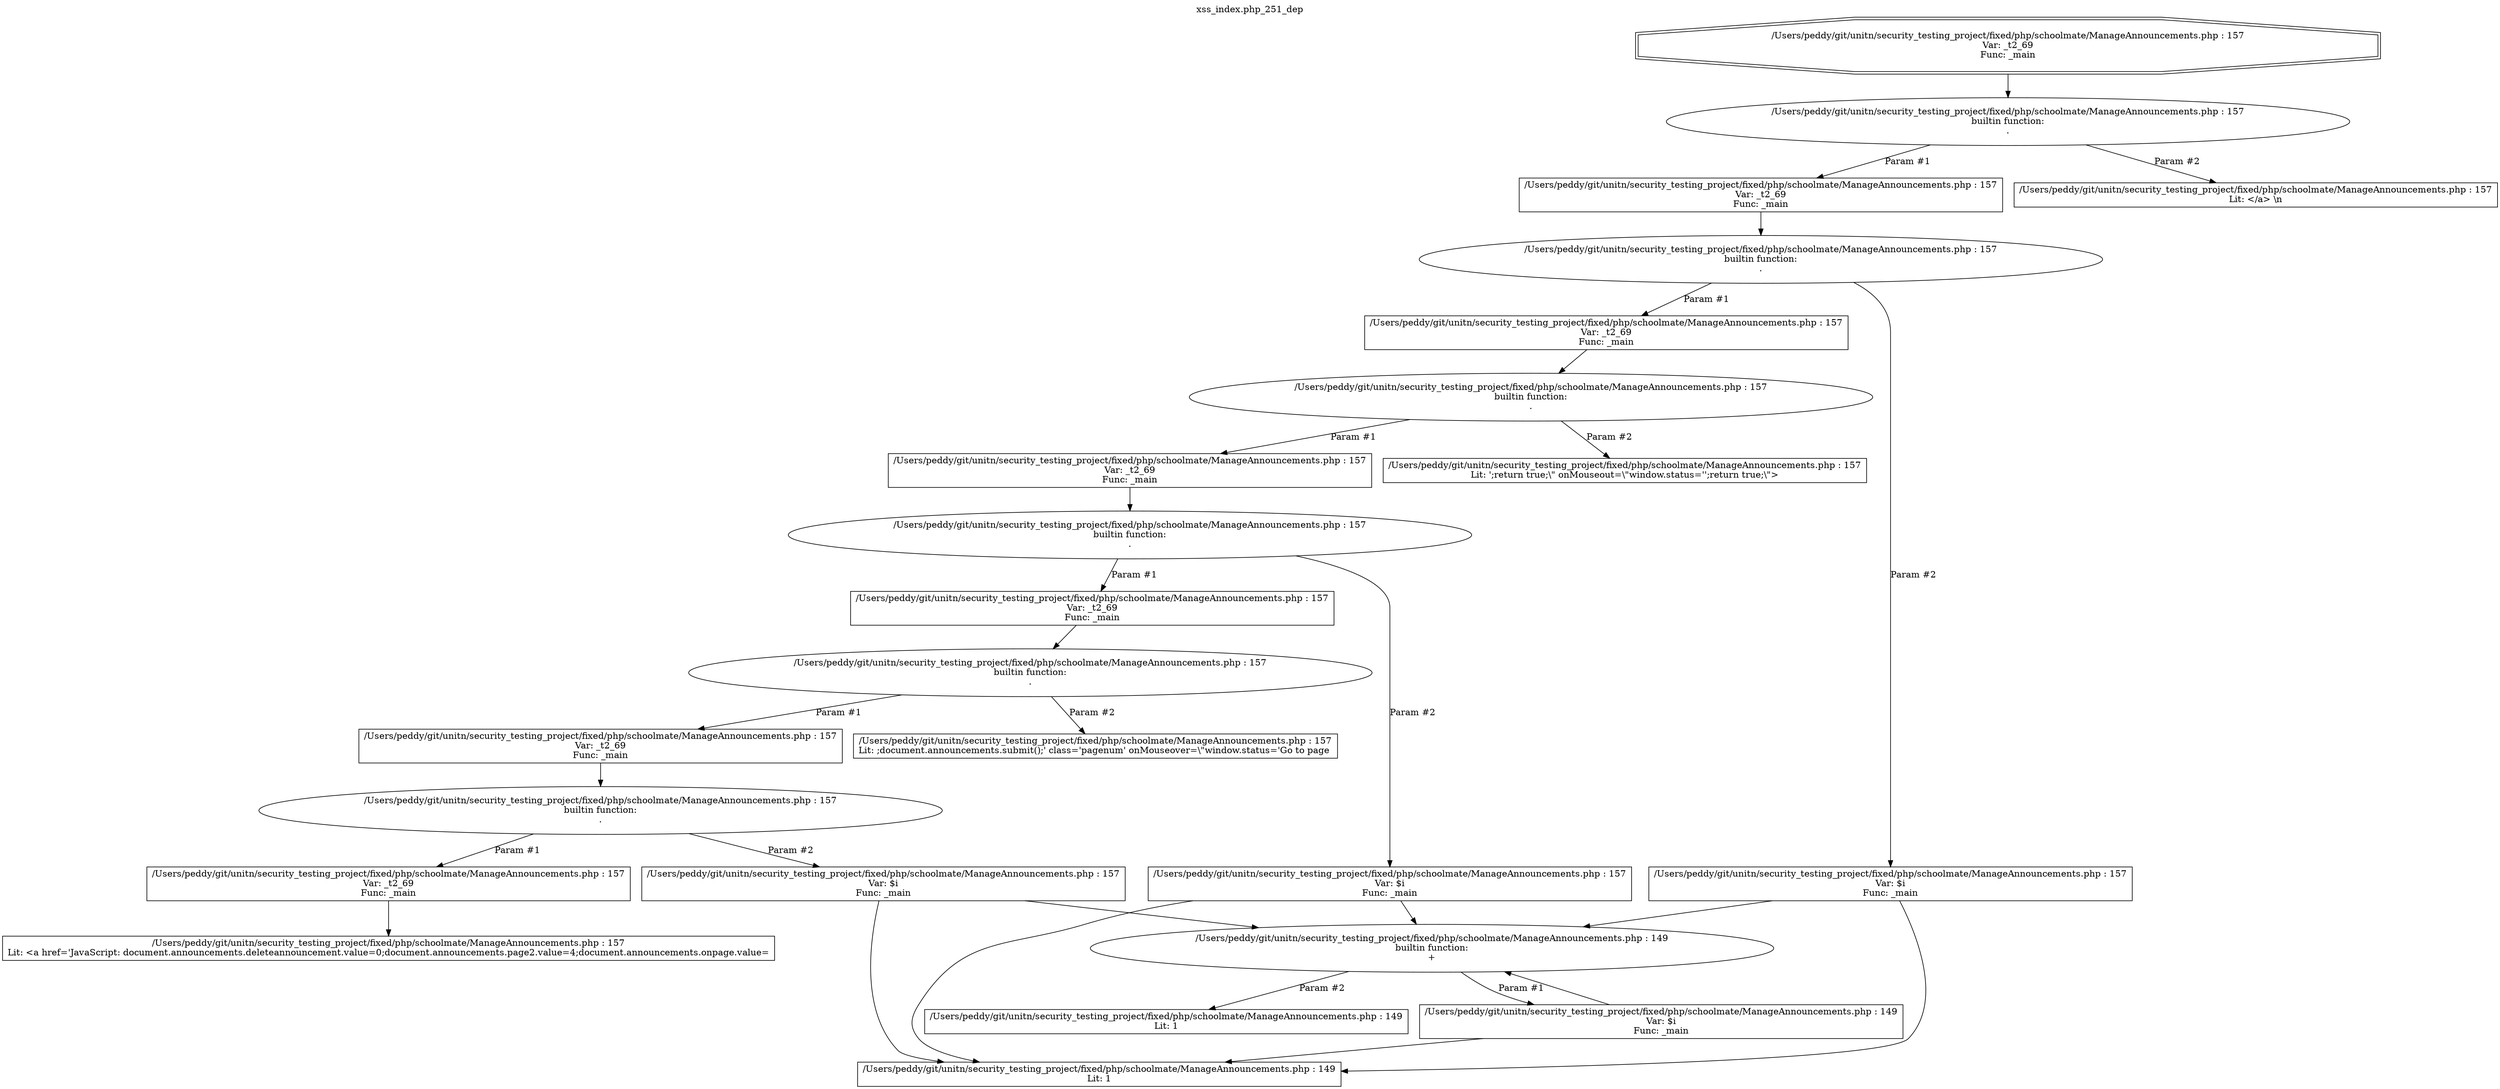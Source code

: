 digraph cfg {
  label="xss_index.php_251_dep";
  labelloc=t;
  n1 [shape=doubleoctagon, label="/Users/peddy/git/unitn/security_testing_project/fixed/php/schoolmate/ManageAnnouncements.php : 157\nVar: _t2_69\nFunc: _main\n"];
  n2 [shape=ellipse, label="/Users/peddy/git/unitn/security_testing_project/fixed/php/schoolmate/ManageAnnouncements.php : 157\nbuiltin function:\n.\n"];
  n3 [shape=box, label="/Users/peddy/git/unitn/security_testing_project/fixed/php/schoolmate/ManageAnnouncements.php : 157\nVar: _t2_69\nFunc: _main\n"];
  n4 [shape=ellipse, label="/Users/peddy/git/unitn/security_testing_project/fixed/php/schoolmate/ManageAnnouncements.php : 157\nbuiltin function:\n.\n"];
  n5 [shape=box, label="/Users/peddy/git/unitn/security_testing_project/fixed/php/schoolmate/ManageAnnouncements.php : 157\nVar: _t2_69\nFunc: _main\n"];
  n6 [shape=ellipse, label="/Users/peddy/git/unitn/security_testing_project/fixed/php/schoolmate/ManageAnnouncements.php : 157\nbuiltin function:\n.\n"];
  n7 [shape=box, label="/Users/peddy/git/unitn/security_testing_project/fixed/php/schoolmate/ManageAnnouncements.php : 157\nVar: _t2_69\nFunc: _main\n"];
  n8 [shape=ellipse, label="/Users/peddy/git/unitn/security_testing_project/fixed/php/schoolmate/ManageAnnouncements.php : 157\nbuiltin function:\n.\n"];
  n9 [shape=box, label="/Users/peddy/git/unitn/security_testing_project/fixed/php/schoolmate/ManageAnnouncements.php : 157\nVar: _t2_69\nFunc: _main\n"];
  n10 [shape=ellipse, label="/Users/peddy/git/unitn/security_testing_project/fixed/php/schoolmate/ManageAnnouncements.php : 157\nbuiltin function:\n.\n"];
  n11 [shape=box, label="/Users/peddy/git/unitn/security_testing_project/fixed/php/schoolmate/ManageAnnouncements.php : 157\nVar: _t2_69\nFunc: _main\n"];
  n12 [shape=ellipse, label="/Users/peddy/git/unitn/security_testing_project/fixed/php/schoolmate/ManageAnnouncements.php : 157\nbuiltin function:\n.\n"];
  n13 [shape=box, label="/Users/peddy/git/unitn/security_testing_project/fixed/php/schoolmate/ManageAnnouncements.php : 157\nVar: _t2_69\nFunc: _main\n"];
  n14 [shape=box, label="/Users/peddy/git/unitn/security_testing_project/fixed/php/schoolmate/ManageAnnouncements.php : 157\nLit: <a href='JavaScript: document.announcements.deleteannouncement.value=0;document.announcements.page2.value=4;document.announcements.onpage.value=\n"];
  n15 [shape=box, label="/Users/peddy/git/unitn/security_testing_project/fixed/php/schoolmate/ManageAnnouncements.php : 157\nVar: $i\nFunc: _main\n"];
  n16 [shape=box, label="/Users/peddy/git/unitn/security_testing_project/fixed/php/schoolmate/ManageAnnouncements.php : 149\nLit: 1\n"];
  n17 [shape=ellipse, label="/Users/peddy/git/unitn/security_testing_project/fixed/php/schoolmate/ManageAnnouncements.php : 149\nbuiltin function:\n+\n"];
  n18 [shape=box, label="/Users/peddy/git/unitn/security_testing_project/fixed/php/schoolmate/ManageAnnouncements.php : 149\nVar: $i\nFunc: _main\n"];
  n19 [shape=box, label="/Users/peddy/git/unitn/security_testing_project/fixed/php/schoolmate/ManageAnnouncements.php : 149\nLit: 1\n"];
  n20 [shape=box, label="/Users/peddy/git/unitn/security_testing_project/fixed/php/schoolmate/ManageAnnouncements.php : 157\nLit: ;document.announcements.submit();' class='pagenum' onMouseover=\\\"window.status='Go to page \n"];
  n21 [shape=box, label="/Users/peddy/git/unitn/security_testing_project/fixed/php/schoolmate/ManageAnnouncements.php : 157\nVar: $i\nFunc: _main\n"];
  n22 [shape=box, label="/Users/peddy/git/unitn/security_testing_project/fixed/php/schoolmate/ManageAnnouncements.php : 157\nLit: ';return true;\\\" onMouseout=\\\"window.status='';return true;\\\">\n"];
  n23 [shape=box, label="/Users/peddy/git/unitn/security_testing_project/fixed/php/schoolmate/ManageAnnouncements.php : 157\nVar: $i\nFunc: _main\n"];
  n24 [shape=box, label="/Users/peddy/git/unitn/security_testing_project/fixed/php/schoolmate/ManageAnnouncements.php : 157\nLit: </a>&nbsp;\\n\n"];
  n1 -> n2;
  n3 -> n4;
  n5 -> n6;
  n7 -> n8;
  n9 -> n10;
  n11 -> n12;
  n13 -> n14;
  n12 -> n13[label="Param #1"];
  n12 -> n15[label="Param #2"];
  n15 -> n16;
  n15 -> n17;
  n18 -> n16;
  n18 -> n17;
  n17 -> n18[label="Param #1"];
  n17 -> n19[label="Param #2"];
  n10 -> n11[label="Param #1"];
  n10 -> n20[label="Param #2"];
  n8 -> n9[label="Param #1"];
  n8 -> n21[label="Param #2"];
  n21 -> n16;
  n21 -> n17;
  n6 -> n7[label="Param #1"];
  n6 -> n22[label="Param #2"];
  n4 -> n5[label="Param #1"];
  n4 -> n23[label="Param #2"];
  n23 -> n16;
  n23 -> n17;
  n2 -> n3[label="Param #1"];
  n2 -> n24[label="Param #2"];
}
